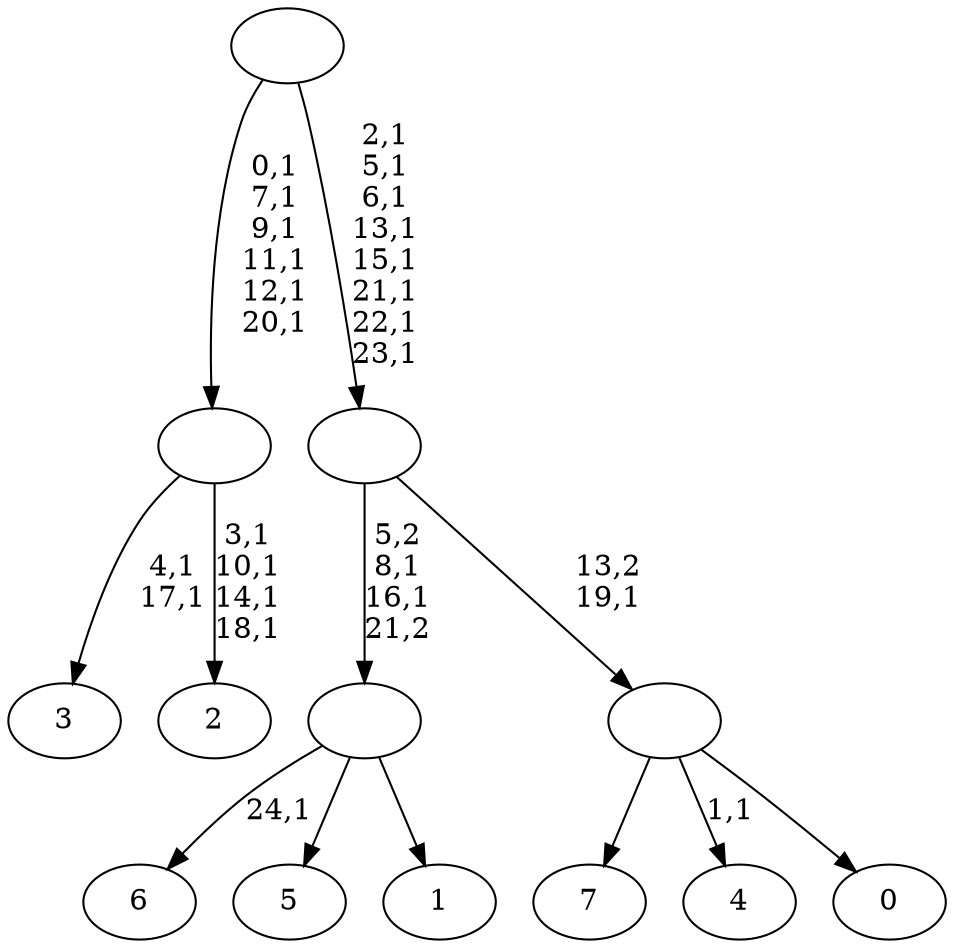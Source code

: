 digraph T {
	33 [label="7"]
	32 [label="6"]
	30 [label="5"]
	29 [label="4"]
	27 [label="3"]
	24 [label="2"]
	19 [label=""]
	13 [label="1"]
	12 [label=""]
	10 [label="0"]
	9 [label=""]
	8 [label=""]
	0 [label=""]
	19 -> 24 [label="3,1\n10,1\n14,1\n18,1"]
	19 -> 27 [label="4,1\n17,1"]
	12 -> 32 [label="24,1"]
	12 -> 30 [label=""]
	12 -> 13 [label=""]
	9 -> 29 [label="1,1"]
	9 -> 33 [label=""]
	9 -> 10 [label=""]
	8 -> 12 [label="5,2\n8,1\n16,1\n21,2"]
	8 -> 9 [label="13,2\n19,1"]
	0 -> 8 [label="2,1\n5,1\n6,1\n13,1\n15,1\n21,1\n22,1\n23,1"]
	0 -> 19 [label="0,1\n7,1\n9,1\n11,1\n12,1\n20,1"]
}
